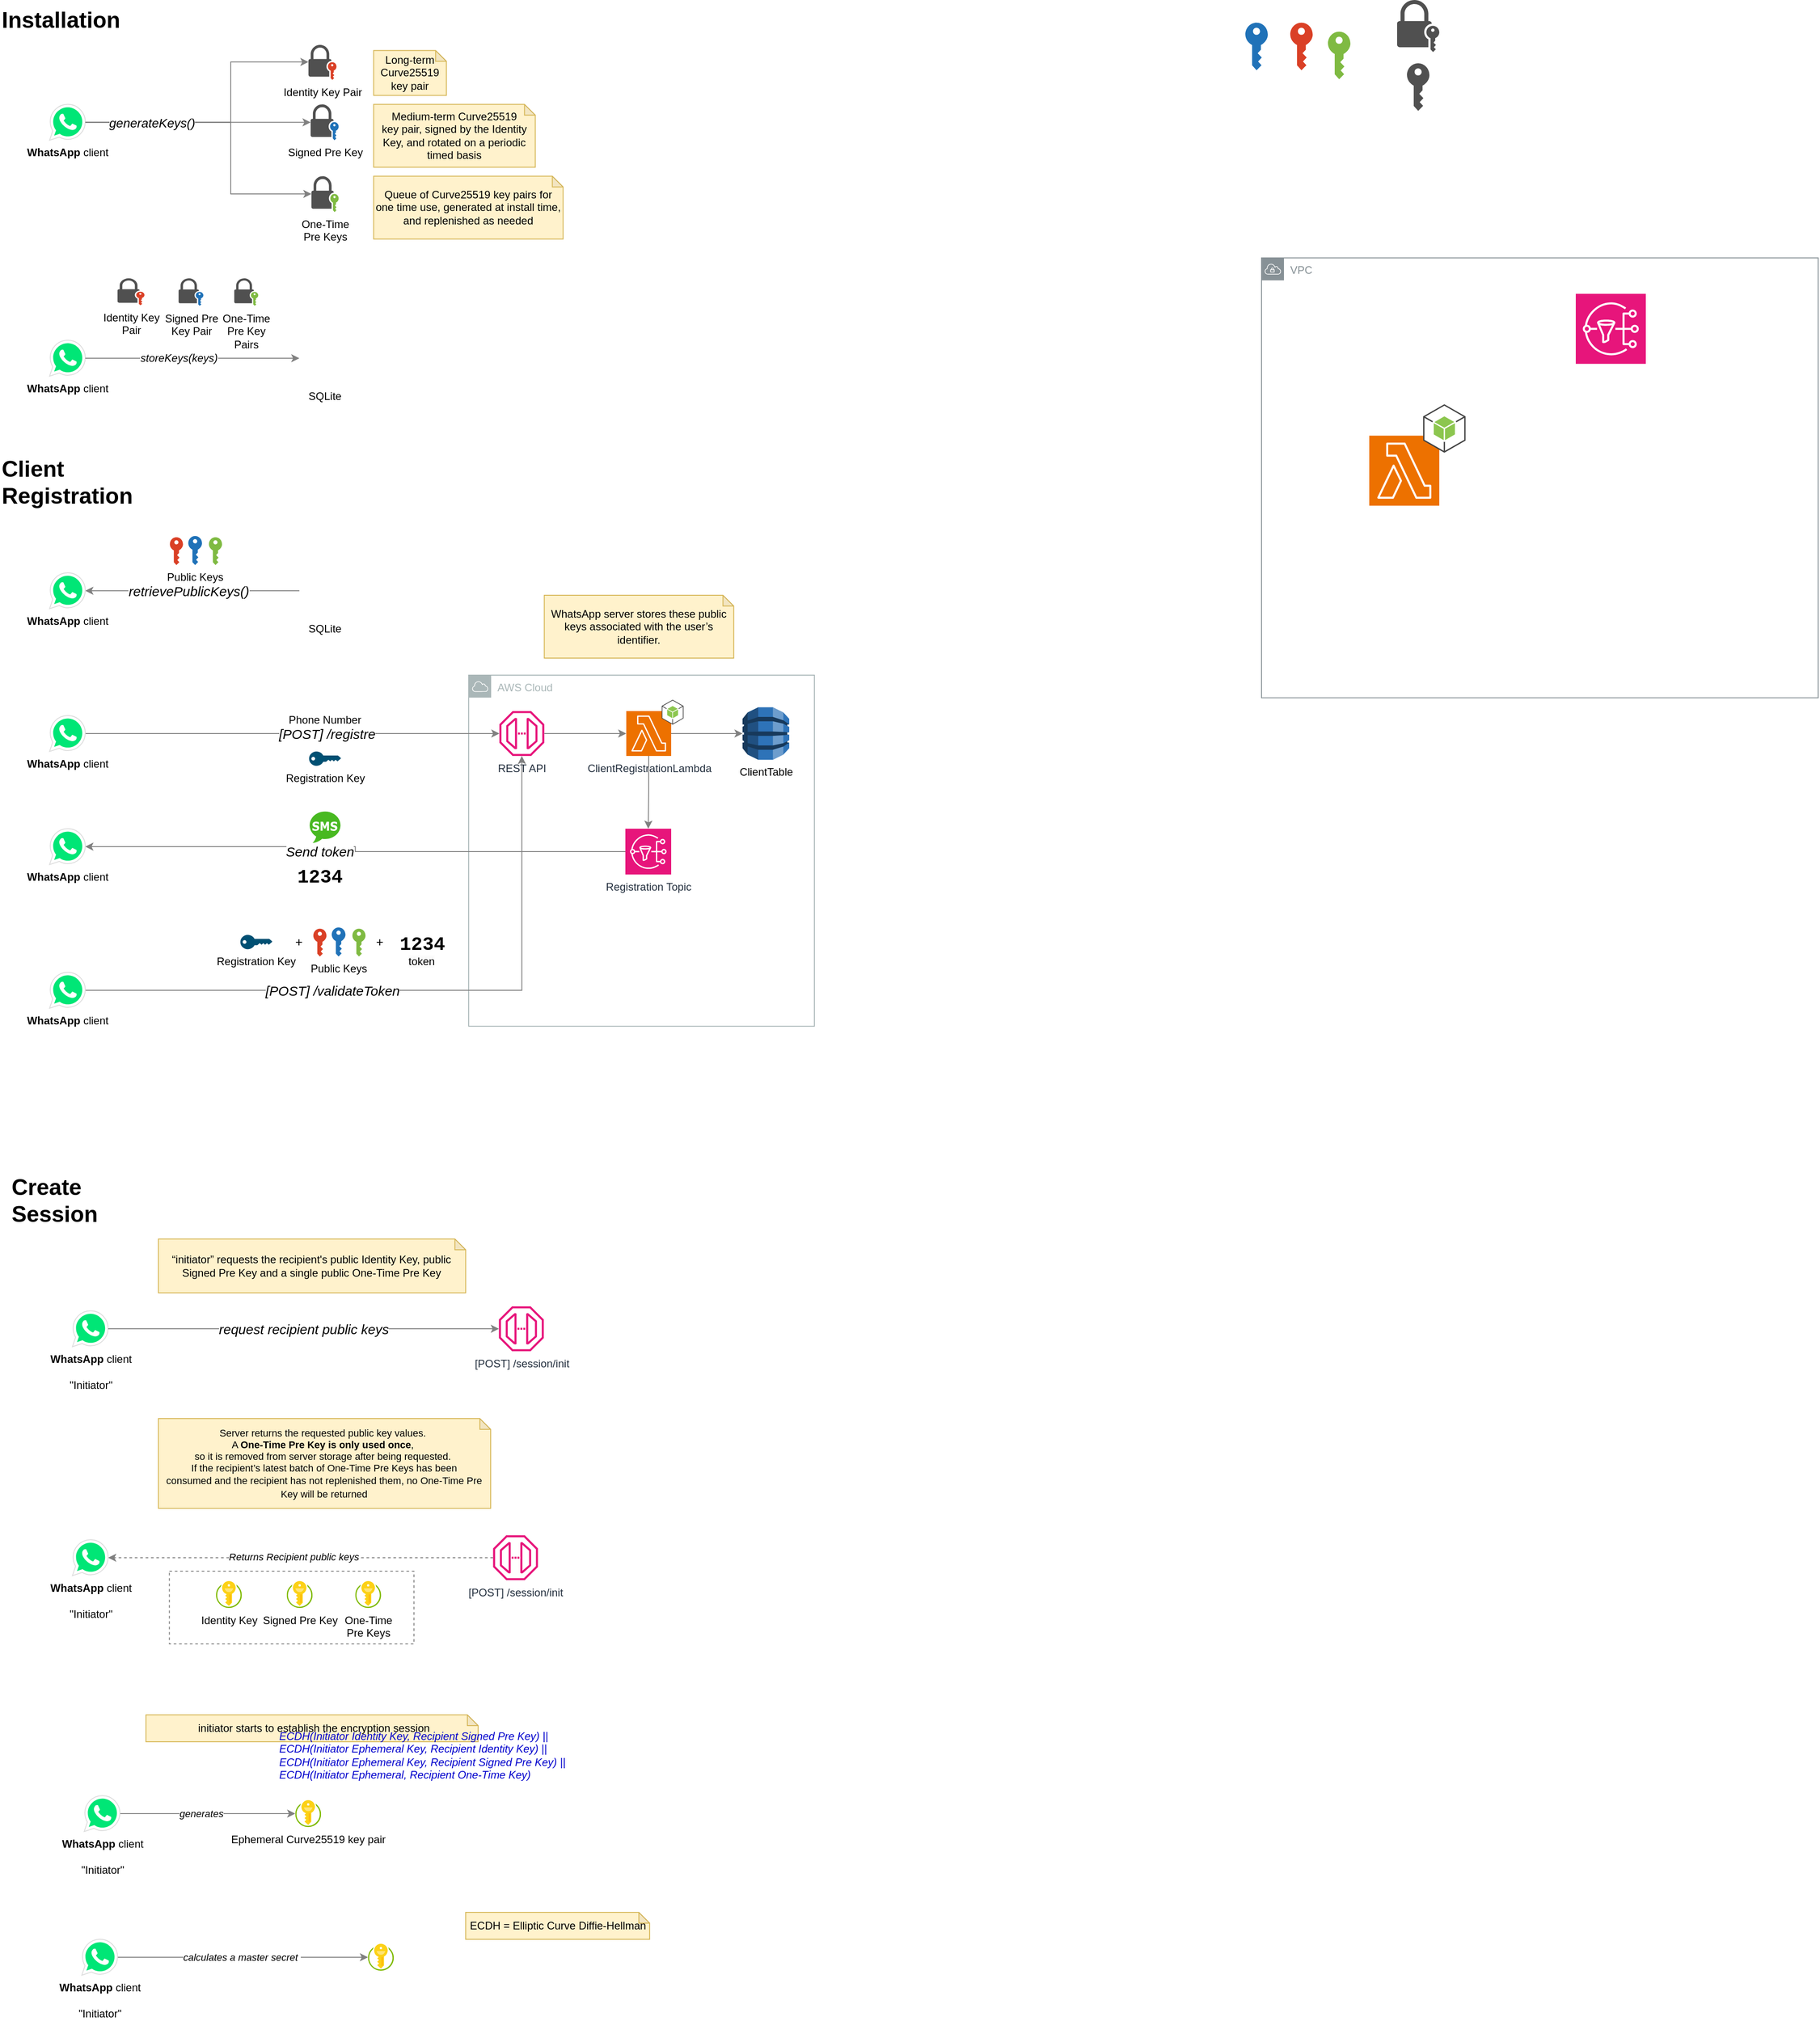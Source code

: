 <mxfile version="22.1.3" type="github">
  <diagram name="Página-1" id="GxpmAXfzKlQYpcV8vLD1">
    <mxGraphModel dx="2269" dy="1386" grid="1" gridSize="10" guides="1" tooltips="1" connect="1" arrows="1" fold="1" page="1" pageScale="1" pageWidth="827" pageHeight="1169" math="0" shadow="0">
      <root>
        <mxCell id="0" />
        <mxCell id="1" parent="0" />
        <mxCell id="7v7PoPrR3EEPkG5Zikph-45" value="AWS Cloud" style="sketch=0;outlineConnect=0;gradientColor=none;html=1;whiteSpace=wrap;fontSize=12;fontStyle=0;shape=mxgraph.aws4.group;grIcon=mxgraph.aws4.group_aws_cloud;strokeColor=#AAB7B8;fillColor=none;verticalAlign=top;align=left;spacingLeft=30;fontColor=#AAB7B8;dashed=0;" vertex="1" parent="1">
          <mxGeometry x="535" y="802" width="385" height="391" as="geometry" />
        </mxCell>
        <mxCell id="7v7PoPrR3EEPkG5Zikph-4" style="edgeStyle=orthogonalEdgeStyle;rounded=0;orthogonalLoop=1;jettySize=auto;html=1;strokeColor=#808080;" edge="1" parent="1" source="cpN0U-L1kkcXePPtnDGo-14" target="md4awAcmVm3brXfSGonh-6">
          <mxGeometry relative="1" as="geometry">
            <mxPoint x="118.2" y="196.25" as="sourcePoint" />
            <mxPoint x="284.2" y="129.25" as="targetPoint" />
            <Array as="points">
              <mxPoint x="270" y="186" />
              <mxPoint x="270" y="266" />
            </Array>
          </mxGeometry>
        </mxCell>
        <mxCell id="cpN0U-L1kkcXePPtnDGo-47" value="" style="rounded=0;whiteSpace=wrap;html=1;fillColor=none;dashed=1;strokeColor=#808080;" parent="1" vertex="1">
          <mxGeometry x="201.65" y="1800" width="272.4" height="81" as="geometry" />
        </mxCell>
        <mxCell id="cpN0U-L1kkcXePPtnDGo-31" value="VPC" style="sketch=0;outlineConnect=0;gradientColor=none;html=1;whiteSpace=wrap;fontSize=12;fontStyle=0;shape=mxgraph.aws4.group;grIcon=mxgraph.aws4.group_vpc;strokeColor=#879196;fillColor=none;verticalAlign=top;align=left;spacingLeft=30;fontColor=#879196;dashed=0;" parent="1" vertex="1">
          <mxGeometry x="1418" y="337.25" width="620" height="490" as="geometry" />
        </mxCell>
        <mxCell id="cpN0U-L1kkcXePPtnDGo-1" value="Client&#xa;Registration" style="text;whiteSpace=wrap;fontStyle=1;fontSize=25;" parent="1" vertex="1">
          <mxGeometry x="13.09" y="550" width="160" height="73" as="geometry" />
        </mxCell>
        <mxCell id="cpN0U-L1kkcXePPtnDGo-24" style="edgeStyle=orthogonalEdgeStyle;rounded=0;orthogonalLoop=1;jettySize=auto;html=1;strokeColor=#808080;" parent="1" source="cpN0U-L1kkcXePPtnDGo-2" target="cpN0U-L1kkcXePPtnDGo-6" edge="1">
          <mxGeometry relative="1" as="geometry" />
        </mxCell>
        <mxCell id="cpN0U-L1kkcXePPtnDGo-25" value="[POST] /registre" style="edgeLabel;html=1;align=center;verticalAlign=middle;resizable=0;points=[];fontSize=15;fontStyle=2" parent="cpN0U-L1kkcXePPtnDGo-24" vertex="1" connectable="0">
          <mxGeometry x="0.325" y="-3" relative="1" as="geometry">
            <mxPoint x="-37" y="-3" as="offset" />
          </mxGeometry>
        </mxCell>
        <mxCell id="cpN0U-L1kkcXePPtnDGo-2" value="&lt;div&gt;&lt;b&gt;WhatsApp&lt;/b&gt; client &lt;/div&gt;" style="dashed=0;outlineConnect=0;html=1;align=center;labelPosition=center;verticalLabelPosition=bottom;verticalAlign=top;shape=mxgraph.weblogos.whatsapp;fillColor=#00E676;strokeColor=#dddddd" parent="1" vertex="1">
          <mxGeometry x="68.2" y="847" width="39.79" height="40" as="geometry" />
        </mxCell>
        <mxCell id="cpN0U-L1kkcXePPtnDGo-6" value="REST API" style="sketch=0;outlineConnect=0;fontColor=#232F3E;gradientColor=none;fillColor=#E7157B;strokeColor=none;dashed=0;verticalLabelPosition=bottom;verticalAlign=top;align=center;html=1;fontSize=12;fontStyle=0;aspect=fixed;pointerEvents=1;shape=mxgraph.aws4.endpoint;" parent="1" vertex="1">
          <mxGeometry x="569.2" y="842" width="50" height="50" as="geometry" />
        </mxCell>
        <mxCell id="cpN0U-L1kkcXePPtnDGo-10" value="Installation" style="text;whiteSpace=wrap;fontStyle=1;fontSize=25;" parent="1" vertex="1">
          <mxGeometry x="13.09" y="50" width="150" height="39" as="geometry" />
        </mxCell>
        <mxCell id="cpN0U-L1kkcXePPtnDGo-14" value="&lt;div&gt;&lt;b&gt;WhatsApp&lt;/b&gt; client &lt;/div&gt;" style="dashed=0;outlineConnect=0;html=1;align=center;labelPosition=center;verticalLabelPosition=bottom;verticalAlign=top;shape=mxgraph.weblogos.whatsapp;fillColor=#00E676;strokeColor=#dddddd" parent="1" vertex="1">
          <mxGeometry x="68.2" y="166.25" width="39.79" height="40" as="geometry" />
        </mxCell>
        <mxCell id="cpN0U-L1kkcXePPtnDGo-19" style="edgeStyle=orthogonalEdgeStyle;rounded=0;orthogonalLoop=1;jettySize=auto;html=1;strokeColor=#808080;curved=1;" parent="1" source="cpN0U-L1kkcXePPtnDGo-14" target="md4awAcmVm3brXfSGonh-4" edge="1">
          <mxGeometry relative="1" as="geometry">
            <mxPoint x="270.187" y="186.25" as="targetPoint" />
          </mxGeometry>
        </mxCell>
        <mxCell id="cpN0U-L1kkcXePPtnDGo-21" value="Long-term &lt;br&gt;Curve25519 &lt;br&gt;key pair" style="shape=note;whiteSpace=wrap;html=1;backgroundOutline=1;darkOpacity=0.05;fillColor=#fff2cc;strokeColor=#d6b656;size=12;" parent="1" vertex="1">
          <mxGeometry x="429.16" y="106.25" width="81" height="50" as="geometry" />
        </mxCell>
        <mxCell id="cpN0U-L1kkcXePPtnDGo-22" value="Medium-term Curve25519 &lt;br&gt;key pair, signed by the Identity Key, and rotated on a periodic&lt;br&gt;timed basis" style="shape=note;whiteSpace=wrap;html=1;backgroundOutline=1;darkOpacity=0.05;fillColor=#fff2cc;strokeColor=#d6b656;size=12;" parent="1" vertex="1">
          <mxGeometry x="429.16" y="166.25" width="180" height="70" as="geometry" />
        </mxCell>
        <mxCell id="cpN0U-L1kkcXePPtnDGo-23" value="Queue of Curve25519 key pairs for one time use, generated at install time, and replenished as needed" style="shape=note;whiteSpace=wrap;html=1;backgroundOutline=1;darkOpacity=0.05;fillColor=#fff2cc;strokeColor=#d6b656;size=12;" parent="1" vertex="1">
          <mxGeometry x="429.16" y="246.25" width="211" height="70" as="geometry" />
        </mxCell>
        <mxCell id="cpN0U-L1kkcXePPtnDGo-28" value="" style="sketch=0;points=[[0,0,0],[0.25,0,0],[0.5,0,0],[0.75,0,0],[1,0,0],[0,1,0],[0.25,1,0],[0.5,1,0],[0.75,1,0],[1,1,0],[0,0.25,0],[0,0.5,0],[0,0.75,0],[1,0.25,0],[1,0.5,0],[1,0.75,0]];outlineConnect=0;fontColor=#232F3E;fillColor=#ED7100;strokeColor=#ffffff;dashed=0;verticalLabelPosition=bottom;verticalAlign=top;align=center;html=1;fontSize=12;fontStyle=0;aspect=fixed;shape=mxgraph.aws4.resourceIcon;resIcon=mxgraph.aws4.lambda;" parent="1" vertex="1">
          <mxGeometry x="1538" y="535.25" width="78" height="78" as="geometry" />
        </mxCell>
        <mxCell id="cpN0U-L1kkcXePPtnDGo-29" value="" style="outlineConnect=0;dashed=0;verticalLabelPosition=bottom;verticalAlign=top;align=center;html=1;shape=mxgraph.aws3.android;fillColor=#8CC64F;gradientColor=none;" parent="1" vertex="1">
          <mxGeometry x="1598" y="500.25" width="47.25" height="54" as="geometry" />
        </mxCell>
        <mxCell id="cpN0U-L1kkcXePPtnDGo-30" value="ClientTable" style="outlineConnect=0;dashed=0;verticalLabelPosition=bottom;verticalAlign=top;align=center;html=1;shape=mxgraph.aws3.dynamo_db;fillColor=#2E73B8;gradientColor=none;" parent="1" vertex="1">
          <mxGeometry x="840" y="837.75" width="52" height="58.5" as="geometry" />
        </mxCell>
        <mxCell id="cpN0U-L1kkcXePPtnDGo-32" value="WhatsApp server stores these public keys associated with the user’s identifier." style="shape=note;whiteSpace=wrap;html=1;backgroundOutline=1;darkOpacity=0.05;fillColor=#fff2cc;strokeColor=#d6b656;size=12;" parent="1" vertex="1">
          <mxGeometry x="619.2" y="713" width="211" height="70" as="geometry" />
        </mxCell>
        <mxCell id="cpN0U-L1kkcXePPtnDGo-33" value="Create Session" style="text;whiteSpace=wrap;fontStyle=1;fontSize=25;" parent="1" vertex="1">
          <mxGeometry x="23.75" y="1350" width="160" height="80" as="geometry" />
        </mxCell>
        <mxCell id="cpN0U-L1kkcXePPtnDGo-34" value="“initiator” requests the recipient&#39;s public Identity Key, public Signed Pre Key and a single public One-Time Pre Key" style="shape=note;whiteSpace=wrap;html=1;backgroundOutline=1;darkOpacity=0.05;fillColor=#fff2cc;strokeColor=#d6b656;size=12;" parent="1" vertex="1">
          <mxGeometry x="189.45" y="1430" width="342.2" height="60" as="geometry" />
        </mxCell>
        <mxCell id="cpN0U-L1kkcXePPtnDGo-35" value="&lt;div&gt;&lt;b&gt;WhatsApp&lt;/b&gt; client &lt;/div&gt;&lt;div&gt;&lt;br&gt;&lt;/div&gt;&lt;div&gt;&quot;Initiator&quot;&lt;br&gt;&lt;/div&gt;" style="dashed=0;outlineConnect=0;html=1;align=center;labelPosition=center;verticalLabelPosition=bottom;verticalAlign=top;shape=mxgraph.weblogos.whatsapp;fillColor=#00E676;strokeColor=#dddddd" parent="1" vertex="1">
          <mxGeometry x="93.65" y="1510" width="39.79" height="40" as="geometry" />
        </mxCell>
        <mxCell id="cpN0U-L1kkcXePPtnDGo-36" style="edgeStyle=orthogonalEdgeStyle;rounded=0;orthogonalLoop=1;jettySize=auto;html=1;strokeColor=#808080;" parent="1" source="cpN0U-L1kkcXePPtnDGo-35" target="cpN0U-L1kkcXePPtnDGo-38" edge="1">
          <mxGeometry relative="1" as="geometry">
            <mxPoint x="201.65" y="1555" as="sourcePoint" />
          </mxGeometry>
        </mxCell>
        <mxCell id="cpN0U-L1kkcXePPtnDGo-37" value="request recipient public keys" style="edgeLabel;html=1;align=center;verticalAlign=middle;resizable=0;points=[];fontSize=15;fontStyle=2" parent="cpN0U-L1kkcXePPtnDGo-36" vertex="1" connectable="0">
          <mxGeometry x="0.325" y="-3" relative="1" as="geometry">
            <mxPoint x="-71" y="-3" as="offset" />
          </mxGeometry>
        </mxCell>
        <mxCell id="cpN0U-L1kkcXePPtnDGo-38" value="[POST] /session/init" style="sketch=0;outlineConnect=0;fontColor=#232F3E;gradientColor=none;fillColor=#E7157B;strokeColor=none;dashed=0;verticalLabelPosition=bottom;verticalAlign=top;align=center;html=1;fontSize=12;fontStyle=0;aspect=fixed;pointerEvents=1;shape=mxgraph.aws4.endpoint;" parent="1" vertex="1">
          <mxGeometry x="568.65" y="1505" width="50" height="50" as="geometry" />
        </mxCell>
        <mxCell id="cpN0U-L1kkcXePPtnDGo-41" value="Identity Key" style="image;sketch=0;aspect=fixed;html=1;points=[];align=center;fontSize=12;image=img/lib/mscae/Key_Vaults.svg;" parent="1" vertex="1">
          <mxGeometry x="253.55" y="1811" width="28.8" height="30" as="geometry" />
        </mxCell>
        <mxCell id="cpN0U-L1kkcXePPtnDGo-42" value="Signed Pre Key" style="image;sketch=0;aspect=fixed;html=1;points=[];align=center;fontSize=12;image=img/lib/mscae/Key_Vaults.svg;" parent="1" vertex="1">
          <mxGeometry x="332.35" y="1811" width="28.8" height="30" as="geometry" />
        </mxCell>
        <mxCell id="cpN0U-L1kkcXePPtnDGo-43" value="One-Time&lt;br&gt;Pre Keys" style="image;sketch=0;aspect=fixed;html=1;points=[];align=center;fontSize=12;image=img/lib/mscae/Key_Vaults.svg;" parent="1" vertex="1">
          <mxGeometry x="408.65" y="1811" width="28.8" height="30" as="geometry" />
        </mxCell>
        <mxCell id="cpN0U-L1kkcXePPtnDGo-45" value="" style="endArrow=classic;html=1;rounded=0;dashed=1;strokeColor=#808080;" parent="1" source="cpN0U-L1kkcXePPtnDGo-50" target="cpN0U-L1kkcXePPtnDGo-49" edge="1">
          <mxGeometry width="50" height="50" relative="1" as="geometry">
            <mxPoint x="532.35" y="1620" as="sourcePoint" />
            <mxPoint x="182.35" y="1620" as="targetPoint" />
          </mxGeometry>
        </mxCell>
        <mxCell id="cpN0U-L1kkcXePPtnDGo-46" value="&lt;i&gt;Returns Recipient public keys&lt;/i&gt;" style="edgeLabel;html=1;align=center;verticalAlign=middle;resizable=0;points=[];" parent="cpN0U-L1kkcXePPtnDGo-45" vertex="1" connectable="0">
          <mxGeometry x="0.035" y="-1" relative="1" as="geometry">
            <mxPoint as="offset" />
          </mxGeometry>
        </mxCell>
        <mxCell id="cpN0U-L1kkcXePPtnDGo-48" value="&lt;div style=&quot;font-size: 11px;&quot;&gt;&lt;font style=&quot;font-size: 11px;&quot;&gt;Server returns the requested public key values.&amp;nbsp;&lt;/font&gt;&lt;/div&gt;&lt;div style=&quot;font-size: 11px;&quot;&gt;&lt;font style=&quot;font-size: 11px;&quot;&gt;A &lt;b&gt;One-Time Pre Key is only used once&lt;/b&gt;,&amp;nbsp;&lt;/font&gt;&lt;/div&gt;&lt;div style=&quot;font-size: 11px;&quot;&gt;&lt;font style=&quot;font-size: 11px;&quot;&gt;so it is removed from server storage after being requested.&amp;nbsp;&lt;/font&gt;&lt;/div&gt;&lt;div style=&quot;font-size: 11px;&quot;&gt;&lt;font style=&quot;font-size: 11px;&quot;&gt;If the recipient’s latest batch of One-Time Pre Keys has been&lt;/font&gt;&lt;/div&gt;&lt;font style=&quot;font-size: 11px;&quot;&gt;consumed and the recipient has not replenished them, no One-Time Pre&lt;br&gt;Key will be returned&lt;/font&gt;" style="shape=note;whiteSpace=wrap;html=1;backgroundOutline=1;darkOpacity=0.05;fillColor=#fff2cc;strokeColor=#d6b656;size=12;" parent="1" vertex="1">
          <mxGeometry x="189.45" y="1630" width="370" height="100" as="geometry" />
        </mxCell>
        <mxCell id="cpN0U-L1kkcXePPtnDGo-49" value="&lt;div&gt;&lt;b&gt;WhatsApp&lt;/b&gt; client &lt;/div&gt;&lt;div&gt;&lt;br&gt;&lt;/div&gt;&lt;div&gt;&quot;Initiator&quot;&lt;br&gt;&lt;/div&gt;" style="dashed=0;outlineConnect=0;html=1;align=center;labelPosition=center;verticalLabelPosition=bottom;verticalAlign=top;shape=mxgraph.weblogos.whatsapp;fillColor=#00E676;strokeColor=#dddddd" parent="1" vertex="1">
          <mxGeometry x="93.65" y="1765" width="39.79" height="40" as="geometry" />
        </mxCell>
        <mxCell id="cpN0U-L1kkcXePPtnDGo-50" value="[POST] /session/init" style="sketch=0;outlineConnect=0;fontColor=#232F3E;gradientColor=none;fillColor=#E7157B;strokeColor=none;dashed=0;verticalLabelPosition=bottom;verticalAlign=top;align=center;html=1;fontSize=12;fontStyle=0;aspect=fixed;pointerEvents=1;shape=mxgraph.aws4.endpoint;" parent="1" vertex="1">
          <mxGeometry x="562.15" y="1760" width="50" height="50" as="geometry" />
        </mxCell>
        <mxCell id="cpN0U-L1kkcXePPtnDGo-51" value="&amp;nbsp;initiator starts to establish the encryption session " style="shape=note;whiteSpace=wrap;html=1;backgroundOutline=1;darkOpacity=0.05;fillColor=#fff2cc;strokeColor=#d6b656;size=12;" parent="1" vertex="1">
          <mxGeometry x="175.55" y="1960" width="370" height="30" as="geometry" />
        </mxCell>
        <mxCell id="cpN0U-L1kkcXePPtnDGo-55" style="edgeStyle=orthogonalEdgeStyle;rounded=0;orthogonalLoop=1;jettySize=auto;html=1;strokeColor=#808080;" parent="1" source="cpN0U-L1kkcXePPtnDGo-52" target="cpN0U-L1kkcXePPtnDGo-54" edge="1">
          <mxGeometry relative="1" as="geometry" />
        </mxCell>
        <mxCell id="cpN0U-L1kkcXePPtnDGo-56" value="&lt;i&gt;generates&lt;/i&gt;" style="edgeLabel;html=1;align=center;verticalAlign=middle;resizable=0;points=[];" parent="cpN0U-L1kkcXePPtnDGo-55" vertex="1" connectable="0">
          <mxGeometry x="0.155" y="-2" relative="1" as="geometry">
            <mxPoint x="-23" y="-2" as="offset" />
          </mxGeometry>
        </mxCell>
        <mxCell id="cpN0U-L1kkcXePPtnDGo-52" value="&lt;div&gt;&lt;b&gt;WhatsApp&lt;/b&gt; client &lt;/div&gt;&lt;div&gt;&lt;br&gt;&lt;/div&gt;&lt;div&gt;&quot;Initiator&quot;&lt;br&gt;&lt;/div&gt;" style="dashed=0;outlineConnect=0;html=1;align=center;labelPosition=center;verticalLabelPosition=bottom;verticalAlign=top;shape=mxgraph.weblogos.whatsapp;fillColor=#00E676;strokeColor=#dddddd" parent="1" vertex="1">
          <mxGeometry x="106.76" y="2050" width="39.79" height="40" as="geometry" />
        </mxCell>
        <mxCell id="cpN0U-L1kkcXePPtnDGo-53" value="" style="shape=image;verticalLabelPosition=bottom;labelBackgroundColor=default;verticalAlign=top;aspect=fixed;imageAspect=0;image=https://cdn-icons-png.flaticon.com/512/3470/3470475.png;" parent="1" vertex="1">
          <mxGeometry x="156.65" y="1940" width="45" height="45" as="geometry" />
        </mxCell>
        <mxCell id="cpN0U-L1kkcXePPtnDGo-54" value="Ephemeral Curve25519 key pair" style="image;sketch=0;aspect=fixed;html=1;points=[];align=center;fontSize=12;image=img/lib/mscae/Key_Vaults.svg;" parent="1" vertex="1">
          <mxGeometry x="341.85" y="2055" width="28.8" height="30" as="geometry" />
        </mxCell>
        <mxCell id="cpN0U-L1kkcXePPtnDGo-57" style="edgeStyle=orthogonalEdgeStyle;rounded=0;orthogonalLoop=1;jettySize=auto;html=1;strokeColor=#808080;" parent="1" source="cpN0U-L1kkcXePPtnDGo-59" target="cpN0U-L1kkcXePPtnDGo-60" edge="1">
          <mxGeometry relative="1" as="geometry" />
        </mxCell>
        <mxCell id="cpN0U-L1kkcXePPtnDGo-58" value="&lt;i&gt;calculates a master secret&amp;nbsp; &lt;br&gt;&lt;/i&gt;" style="edgeLabel;html=1;align=center;verticalAlign=middle;resizable=0;points=[];" parent="cpN0U-L1kkcXePPtnDGo-57" vertex="1" connectable="0">
          <mxGeometry x="0.155" y="-2" relative="1" as="geometry">
            <mxPoint x="-23" y="-2" as="offset" />
          </mxGeometry>
        </mxCell>
        <mxCell id="cpN0U-L1kkcXePPtnDGo-59" value="&lt;div&gt;&lt;b&gt;WhatsApp&lt;/b&gt; client &lt;/div&gt;&lt;div&gt;&lt;br&gt;&lt;/div&gt;&lt;div&gt;&quot;Initiator&quot;&lt;br&gt;&lt;/div&gt;" style="dashed=0;outlineConnect=0;html=1;align=center;labelPosition=center;verticalLabelPosition=bottom;verticalAlign=top;shape=mxgraph.weblogos.whatsapp;fillColor=#00E676;strokeColor=#dddddd" parent="1" vertex="1">
          <mxGeometry x="104.11" y="2210" width="39.79" height="40" as="geometry" />
        </mxCell>
        <mxCell id="cpN0U-L1kkcXePPtnDGo-60" value="" style="image;sketch=0;aspect=fixed;html=1;points=[];align=center;fontSize=12;image=img/lib/mscae/Key_Vaults.svg;" parent="1" vertex="1">
          <mxGeometry x="422.85" y="2215" width="28.8" height="30" as="geometry" />
        </mxCell>
        <mxCell id="cpN0U-L1kkcXePPtnDGo-63" value="ECDH = Elliptic Curve Diffie-Hellman" style="shape=note;whiteSpace=wrap;html=1;backgroundOutline=1;darkOpacity=0.05;fillColor=#fff2cc;strokeColor=#d6b656;size=12;" parent="1" vertex="1">
          <mxGeometry x="531.65" y="2180" width="204.9" height="30" as="geometry" />
        </mxCell>
        <mxCell id="cpN0U-L1kkcXePPtnDGo-64" value="&lt;div&gt;&lt;font color=&quot;#0000cc&quot;&gt;&lt;i&gt;&lt;span&gt;ECDH(&lt;/span&gt;&lt;span&gt;Initiator &lt;/span&gt;&lt;span&gt;Identity Key, &lt;/span&gt;&lt;span&gt;Recipient &lt;/span&gt;&lt;span&gt;Signed Pre Key) ||&amp;nbsp;&lt;/span&gt;&lt;/i&gt;&lt;/font&gt;&lt;/div&gt;&lt;div&gt;&lt;font color=&quot;#0000cc&quot;&gt;&lt;i&gt;&lt;span&gt;ECDH(Initiator Ephemeral Key, Recipient Identity Key) ||&lt;/span&gt;&lt;/i&gt;&lt;/font&gt;&lt;/div&gt;&lt;div&gt;&lt;font color=&quot;#0000cc&quot;&gt;&lt;i&gt;&lt;span&gt;ECDH(Initiator Ephemeral Key, Recipient Signed Pre Key) ||&amp;nbsp;&lt;/span&gt;&lt;/i&gt;&lt;/font&gt;&lt;/div&gt;&lt;div&gt;&lt;font color=&quot;#0000cc&quot;&gt;&lt;i&gt;&lt;span&gt;ECDH(Initiator Ephemeral, Recipient One-Time Key)&lt;/span&gt;&lt;/i&gt;&lt;/font&gt;&lt;/div&gt;" style="text;whiteSpace=wrap;html=1;fontStyle=0" parent="1" vertex="1">
          <mxGeometry x="321.65" y="1970" width="560" height="70" as="geometry" />
        </mxCell>
        <mxCell id="A_rUFNCqvE4l7j67bgEG-1" value="" style="sketch=0;points=[[0,0,0],[0.25,0,0],[0.5,0,0],[0.75,0,0],[1,0,0],[0,1,0],[0.25,1,0],[0.5,1,0],[0.75,1,0],[1,1,0],[0,0.25,0],[0,0.5,0],[0,0.75,0],[1,0.25,0],[1,0.5,0],[1,0.75,0]];outlineConnect=0;fontColor=#232F3E;fillColor=#E7157B;strokeColor=#ffffff;dashed=0;verticalLabelPosition=bottom;verticalAlign=top;align=center;html=1;fontSize=12;fontStyle=0;aspect=fixed;shape=mxgraph.aws4.resourceIcon;resIcon=mxgraph.aws4.sns;" parent="1" vertex="1">
          <mxGeometry x="1768" y="377.25" width="78" height="78" as="geometry" />
        </mxCell>
        <mxCell id="md4awAcmVm3brXfSGonh-1" value="" style="sketch=0;pointerEvents=1;shadow=0;dashed=0;html=1;strokeColor=none;labelPosition=center;verticalLabelPosition=bottom;verticalAlign=top;outlineConnect=0;align=center;shape=mxgraph.office.security.key_permissions;fillColor=#2072B8;" parent="1" vertex="1">
          <mxGeometry x="1400" y="75.25" width="25" height="53" as="geometry" />
        </mxCell>
        <mxCell id="md4awAcmVm3brXfSGonh-2" value="" style="sketch=0;pointerEvents=1;shadow=0;dashed=0;html=1;strokeColor=none;labelPosition=center;verticalLabelPosition=bottom;verticalAlign=top;outlineConnect=0;align=center;shape=mxgraph.office.security.key_permissions;fillColor=#DA4026;" parent="1" vertex="1">
          <mxGeometry x="1450" y="75.25" width="25" height="53" as="geometry" />
        </mxCell>
        <mxCell id="md4awAcmVm3brXfSGonh-3" value="" style="sketch=0;pointerEvents=1;shadow=0;dashed=0;html=1;strokeColor=none;labelPosition=center;verticalLabelPosition=bottom;verticalAlign=top;outlineConnect=0;align=center;shape=mxgraph.office.security.key_permissions;fillColor=#7FBA42;" parent="1" vertex="1">
          <mxGeometry x="1492" y="85.25" width="25" height="53" as="geometry" />
        </mxCell>
        <mxCell id="md4awAcmVm3brXfSGonh-4" value="Signed Pre Key" style="sketch=0;pointerEvents=1;shadow=0;dashed=0;html=1;strokeColor=none;fillColor=#505050;labelPosition=center;verticalLabelPosition=bottom;verticalAlign=top;outlineConnect=0;align=center;shape=mxgraph.office.security.lock_with_key_security_blue;" parent="1" vertex="1">
          <mxGeometry x="358.96" y="166.25" width="31.2" height="40" as="geometry" />
        </mxCell>
        <mxCell id="md4awAcmVm3brXfSGonh-5" value="Identity Key Pair" style="sketch=0;pointerEvents=1;shadow=0;dashed=0;html=1;strokeColor=none;fillColor=#505050;labelPosition=center;verticalLabelPosition=bottom;verticalAlign=top;outlineConnect=0;align=center;shape=mxgraph.office.security.lock_with_key_security_orange;" parent="1" vertex="1">
          <mxGeometry x="356.56" y="100" width="31.2" height="39" as="geometry" />
        </mxCell>
        <mxCell id="md4awAcmVm3brXfSGonh-6" value="One-Time&lt;br style=&quot;border-color: var(--border-color);&quot;&gt;&lt;span style=&quot;background-color: rgb(255, 255, 255);&quot;&gt;Pre Keys&lt;/span&gt;" style="sketch=0;pointerEvents=1;shadow=0;dashed=0;html=1;strokeColor=none;fillColor=#505050;labelPosition=center;verticalLabelPosition=bottom;verticalAlign=top;outlineConnect=0;align=center;shape=mxgraph.office.security.lock_with_key_security_green;" parent="1" vertex="1">
          <mxGeometry x="359.84" y="246.25" width="30.32" height="40" as="geometry" />
        </mxCell>
        <mxCell id="md4awAcmVm3brXfSGonh-7" value="" style="sketch=0;pointerEvents=1;shadow=0;dashed=0;html=1;strokeColor=none;fillColor=#505050;labelPosition=center;verticalLabelPosition=bottom;verticalAlign=top;outlineConnect=0;align=center;shape=mxgraph.office.security.key_permissions;" parent="1" vertex="1">
          <mxGeometry x="1580" y="120.5" width="25" height="53" as="geometry" />
        </mxCell>
        <mxCell id="7v7PoPrR3EEPkG5Zikph-2" style="edgeStyle=orthogonalEdgeStyle;rounded=0;orthogonalLoop=1;jettySize=auto;html=1;strokeColor=#808080;" edge="1" parent="1" source="cpN0U-L1kkcXePPtnDGo-14" target="md4awAcmVm3brXfSGonh-5">
          <mxGeometry relative="1" as="geometry">
            <mxPoint x="118.2" y="196.25" as="sourcePoint" />
            <mxPoint x="208.2" y="106.25" as="targetPoint" />
            <Array as="points">
              <mxPoint x="270" y="186" />
              <mxPoint x="270" y="119" />
            </Array>
          </mxGeometry>
        </mxCell>
        <mxCell id="7v7PoPrR3EEPkG5Zikph-3" value="&lt;i style=&quot;font-size: 14px;&quot;&gt;generateKeys()&lt;/i&gt;" style="edgeLabel;html=1;align=center;verticalAlign=middle;resizable=0;points=[];fontSize=14;" vertex="1" connectable="0" parent="7v7PoPrR3EEPkG5Zikph-2">
          <mxGeometry x="-0.601" y="-2" relative="1" as="geometry">
            <mxPoint x="11" y="-2" as="offset" />
          </mxGeometry>
        </mxCell>
        <mxCell id="md4awAcmVm3brXfSGonh-8" value="" style="sketch=0;pointerEvents=1;shadow=0;dashed=0;html=1;strokeColor=none;fillColor=#505050;labelPosition=center;verticalLabelPosition=bottom;verticalAlign=top;outlineConnect=0;align=center;shape=mxgraph.office.security.lock_with_key_security;" parent="1" vertex="1">
          <mxGeometry x="1569" y="50" width="47" height="58" as="geometry" />
        </mxCell>
        <mxCell id="7v7PoPrR3EEPkG5Zikph-12" value="&lt;div&gt;&lt;b&gt;WhatsApp&lt;/b&gt; client &lt;/div&gt;" style="dashed=0;outlineConnect=0;html=1;align=center;labelPosition=center;verticalLabelPosition=bottom;verticalAlign=top;shape=mxgraph.weblogos.whatsapp;fillColor=#00E676;strokeColor=#dddddd" vertex="1" parent="1">
          <mxGeometry x="68.2" y="429" width="39.79" height="40" as="geometry" />
        </mxCell>
        <mxCell id="7v7PoPrR3EEPkG5Zikph-15" value="SQLite" style="shape=image;verticalLabelPosition=bottom;labelBackgroundColor=default;verticalAlign=top;aspect=fixed;imageAspect=0;image=https://upload.wikimedia.org/wikipedia/commons/thumb/9/97/Sqlite-square-icon.svg/2048px-Sqlite-square-icon.svg.png;" vertex="1" parent="1">
          <mxGeometry x="346.4" y="420.4" width="57.2" height="57.2" as="geometry" />
        </mxCell>
        <mxCell id="7v7PoPrR3EEPkG5Zikph-16" style="edgeStyle=orthogonalEdgeStyle;rounded=0;orthogonalLoop=1;jettySize=auto;html=1;strokeColor=#808080;entryX=0;entryY=0.5;entryDx=0;entryDy=0;" edge="1" parent="1" source="7v7PoPrR3EEPkG5Zikph-12" target="7v7PoPrR3EEPkG5Zikph-15">
          <mxGeometry relative="1" as="geometry">
            <mxPoint x="118" y="166" as="sourcePoint" />
            <mxPoint x="288" y="246" as="targetPoint" />
          </mxGeometry>
        </mxCell>
        <mxCell id="7v7PoPrR3EEPkG5Zikph-17" value="&lt;i&gt;&lt;font style=&quot;font-size: 12px;&quot;&gt;storeKeys(keys)&lt;/font&gt;&lt;/i&gt;" style="edgeLabel;html=1;align=center;verticalAlign=middle;resizable=0;points=[];" vertex="1" connectable="0" parent="7v7PoPrR3EEPkG5Zikph-16">
          <mxGeometry x="-0.166" y="-2" relative="1" as="geometry">
            <mxPoint x="4" y="-2" as="offset" />
          </mxGeometry>
        </mxCell>
        <mxCell id="7v7PoPrR3EEPkG5Zikph-22" value="SQLite" style="shape=image;verticalLabelPosition=bottom;labelBackgroundColor=default;verticalAlign=top;aspect=fixed;imageAspect=0;image=https://upload.wikimedia.org/wikipedia/commons/thumb/9/97/Sqlite-square-icon.svg/2048px-Sqlite-square-icon.svg.png;" vertex="1" parent="1">
          <mxGeometry x="346.4" y="679.4" width="57.2" height="57.2" as="geometry" />
        </mxCell>
        <mxCell id="7v7PoPrR3EEPkG5Zikph-23" style="edgeStyle=orthogonalEdgeStyle;rounded=0;orthogonalLoop=1;jettySize=auto;html=1;strokeColor=#808080;exitX=0;exitY=0.5;exitDx=0;exitDy=0;" edge="1" parent="1" source="7v7PoPrR3EEPkG5Zikph-22" target="7v7PoPrR3EEPkG5Zikph-25">
          <mxGeometry relative="1" as="geometry">
            <mxPoint x="409.2" y="674.03" as="sourcePoint" />
            <mxPoint x="200.79" y="730.43" as="targetPoint" />
          </mxGeometry>
        </mxCell>
        <mxCell id="7v7PoPrR3EEPkG5Zikph-24" value="retrievePublicKeys()" style="edgeLabel;html=1;align=center;verticalAlign=middle;resizable=0;points=[];fontSize=15;fontStyle=2" vertex="1" connectable="0" parent="7v7PoPrR3EEPkG5Zikph-23">
          <mxGeometry x="0.325" y="-3" relative="1" as="geometry">
            <mxPoint x="34" y="3" as="offset" />
          </mxGeometry>
        </mxCell>
        <mxCell id="7v7PoPrR3EEPkG5Zikph-25" value="&lt;div&gt;&lt;b&gt;WhatsApp&lt;/b&gt; client &lt;/div&gt;" style="dashed=0;outlineConnect=0;html=1;align=center;labelPosition=center;verticalLabelPosition=bottom;verticalAlign=top;shape=mxgraph.weblogos.whatsapp;fillColor=#00E676;strokeColor=#dddddd" vertex="1" parent="1">
          <mxGeometry x="68.2" y="688" width="39.79" height="40" as="geometry" />
        </mxCell>
        <mxCell id="7v7PoPrR3EEPkG5Zikph-29" value="" style="group" vertex="1" connectable="0" parent="1">
          <mxGeometry x="202.2" y="647" width="58.12" height="32.4" as="geometry" />
        </mxCell>
        <mxCell id="7v7PoPrR3EEPkG5Zikph-26" value="Public Keys" style="sketch=0;pointerEvents=1;shadow=0;dashed=0;html=1;strokeColor=none;labelPosition=center;verticalLabelPosition=bottom;verticalAlign=top;outlineConnect=0;align=center;shape=mxgraph.office.security.key_permissions;fillColor=#2072B8;" vertex="1" parent="7v7PoPrR3EEPkG5Zikph-29">
          <mxGeometry x="20.5" width="15.28" height="32.4" as="geometry" />
        </mxCell>
        <mxCell id="7v7PoPrR3EEPkG5Zikph-27" value="" style="sketch=0;pointerEvents=1;shadow=0;dashed=0;html=1;strokeColor=none;labelPosition=center;verticalLabelPosition=bottom;verticalAlign=top;outlineConnect=0;align=center;shape=mxgraph.office.security.key_permissions;fillColor=#DA4026;" vertex="1" parent="7v7PoPrR3EEPkG5Zikph-29">
          <mxGeometry y="1.4" width="14.62" height="31" as="geometry" />
        </mxCell>
        <mxCell id="7v7PoPrR3EEPkG5Zikph-28" value="" style="sketch=0;pointerEvents=1;shadow=0;dashed=0;html=1;strokeColor=none;labelPosition=center;verticalLabelPosition=bottom;verticalAlign=top;outlineConnect=0;align=center;shape=mxgraph.office.security.key_permissions;fillColor=#7FBA42;" vertex="1" parent="7v7PoPrR3EEPkG5Zikph-29">
          <mxGeometry x="43.5" y="1.4" width="14.62" height="31" as="geometry" />
        </mxCell>
        <mxCell id="7v7PoPrR3EEPkG5Zikph-34" value="Phone Number" style="shape=image;verticalLabelPosition=bottom;labelBackgroundColor=default;verticalAlign=top;aspect=fixed;imageAspect=0;image=https://www.svgrepo.com/show/304555/phone-number.svg;" vertex="1" parent="1">
          <mxGeometry x="355.55" y="798.85" width="38.9" height="38.9" as="geometry" />
        </mxCell>
        <mxCell id="7v7PoPrR3EEPkG5Zikph-38" style="edgeStyle=orthogonalEdgeStyle;rounded=0;orthogonalLoop=1;jettySize=auto;html=1;strokeColor=#808080;entryX=0;entryY=0.5;entryDx=0;entryDy=0;entryPerimeter=0;" edge="1" parent="1" source="cpN0U-L1kkcXePPtnDGo-6" target="7v7PoPrR3EEPkG5Zikph-36">
          <mxGeometry relative="1" as="geometry">
            <mxPoint x="132" y="877" as="sourcePoint" />
            <mxPoint x="579" y="877" as="targetPoint" />
          </mxGeometry>
        </mxCell>
        <mxCell id="7v7PoPrR3EEPkG5Zikph-42" style="edgeStyle=orthogonalEdgeStyle;rounded=0;orthogonalLoop=1;jettySize=auto;html=1;strokeColor=#808080;" edge="1" parent="1" source="7v7PoPrR3EEPkG5Zikph-36" target="cpN0U-L1kkcXePPtnDGo-30">
          <mxGeometry relative="1" as="geometry">
            <mxPoint x="569" y="877" as="sourcePoint" />
            <mxPoint x="701" y="877" as="targetPoint" />
          </mxGeometry>
        </mxCell>
        <mxCell id="7v7PoPrR3EEPkG5Zikph-46" value="" style="group" vertex="1" connectable="0" parent="1">
          <mxGeometry x="710.5" y="829.4" width="63.75" height="62.6" as="geometry" />
        </mxCell>
        <mxCell id="7v7PoPrR3EEPkG5Zikph-36" value="ClientRegistrationLambda" style="sketch=0;points=[[0,0,0],[0.25,0,0],[0.5,0,0],[0.75,0,0],[1,0,0],[0,1,0],[0.25,1,0],[0.5,1,0],[0.75,1,0],[1,1,0],[0,0.25,0],[0,0.5,0],[0,0.75,0],[1,0.25,0],[1,0.5,0],[1,0.75,0]];outlineConnect=0;fontColor=#232F3E;fillColor=#ED7100;strokeColor=#ffffff;dashed=0;verticalLabelPosition=bottom;verticalAlign=top;align=center;html=1;fontSize=12;fontStyle=0;aspect=fixed;shape=mxgraph.aws4.resourceIcon;resIcon=mxgraph.aws4.lambda;" vertex="1" parent="7v7PoPrR3EEPkG5Zikph-46">
          <mxGeometry y="12.6" width="50" height="50" as="geometry" />
        </mxCell>
        <mxCell id="7v7PoPrR3EEPkG5Zikph-37" value="" style="outlineConnect=0;dashed=0;verticalLabelPosition=bottom;verticalAlign=top;align=center;html=1;shape=mxgraph.aws3.android;fillColor=#8CC64F;gradientColor=none;" vertex="1" parent="7v7PoPrR3EEPkG5Zikph-46">
          <mxGeometry x="39.5" width="24.25" height="27.71" as="geometry" />
        </mxCell>
        <mxCell id="7v7PoPrR3EEPkG5Zikph-47" value="Registration Topic" style="sketch=0;points=[[0,0,0],[0.25,0,0],[0.5,0,0],[0.75,0,0],[1,0,0],[0,1,0],[0.25,1,0],[0.5,1,0],[0.75,1,0],[1,1,0],[0,0.25,0],[0,0.5,0],[0,0.75,0],[1,0.25,0],[1,0.5,0],[1,0.75,0]];outlineConnect=0;fontColor=#232F3E;fillColor=#E7157B;strokeColor=#ffffff;dashed=0;verticalLabelPosition=bottom;verticalAlign=top;align=center;html=1;fontSize=12;fontStyle=0;aspect=fixed;shape=mxgraph.aws4.resourceIcon;resIcon=mxgraph.aws4.sns;" vertex="1" parent="1">
          <mxGeometry x="709.5" y="973" width="51" height="51" as="geometry" />
        </mxCell>
        <mxCell id="7v7PoPrR3EEPkG5Zikph-48" style="edgeStyle=orthogonalEdgeStyle;rounded=0;orthogonalLoop=1;jettySize=auto;html=1;strokeColor=#808080;" edge="1" parent="1" source="7v7PoPrR3EEPkG5Zikph-36" target="7v7PoPrR3EEPkG5Zikph-47">
          <mxGeometry relative="1" as="geometry">
            <mxPoint x="740" y="893" as="sourcePoint" />
            <mxPoint x="721" y="877" as="targetPoint" />
          </mxGeometry>
        </mxCell>
        <mxCell id="7v7PoPrR3EEPkG5Zikph-49" value="" style="dashed=0;outlineConnect=0;html=1;align=center;labelPosition=center;verticalLabelPosition=bottom;verticalAlign=top;shape=mxgraph.weblogos.sms;fillColor=#48B921;strokeColor=none" vertex="1" parent="1">
          <mxGeometry x="357.8" y="953" width="34.4" height="36" as="geometry" />
        </mxCell>
        <mxCell id="7v7PoPrR3EEPkG5Zikph-50" style="edgeStyle=orthogonalEdgeStyle;rounded=0;orthogonalLoop=1;jettySize=auto;html=1;strokeColor=#808080;" edge="1" parent="1" source="7v7PoPrR3EEPkG5Zikph-47" target="7v7PoPrR3EEPkG5Zikph-52">
          <mxGeometry relative="1" as="geometry">
            <mxPoint x="132" y="877" as="sourcePoint" />
            <mxPoint x="140" y="999" as="targetPoint" />
          </mxGeometry>
        </mxCell>
        <mxCell id="7v7PoPrR3EEPkG5Zikph-51" value="Send token" style="edgeLabel;html=1;align=center;verticalAlign=middle;resizable=0;points=[];fontSize=15;fontStyle=2" vertex="1" connectable="0" parent="7v7PoPrR3EEPkG5Zikph-50">
          <mxGeometry x="0.325" y="-3" relative="1" as="geometry">
            <mxPoint x="56" y="8" as="offset" />
          </mxGeometry>
        </mxCell>
        <mxCell id="7v7PoPrR3EEPkG5Zikph-52" value="&lt;div&gt;&lt;b&gt;WhatsApp&lt;/b&gt; client &lt;/div&gt;" style="dashed=0;outlineConnect=0;html=1;align=center;labelPosition=center;verticalLabelPosition=bottom;verticalAlign=top;shape=mxgraph.weblogos.whatsapp;fillColor=#00E676;strokeColor=#dddddd" vertex="1" parent="1">
          <mxGeometry x="68.2" y="973" width="39.79" height="40" as="geometry" />
        </mxCell>
        <mxCell id="7v7PoPrR3EEPkG5Zikph-53" value="Registration Key" style="points=[[0,0.5,0],[0.24,0,0],[0.5,0.28,0],[0.995,0.475,0],[0.5,0.72,0],[0.24,1,0]];verticalLabelPosition=bottom;sketch=0;html=1;verticalAlign=top;aspect=fixed;align=center;pointerEvents=1;shape=mxgraph.cisco19.key;fillColor=#005073;strokeColor=none;" vertex="1" parent="1">
          <mxGeometry x="357.22" y="887" width="35.56" height="16" as="geometry" />
        </mxCell>
        <mxCell id="7v7PoPrR3EEPkG5Zikph-54" value="&lt;font size=&quot;1&quot; style=&quot;font-style: normal;&quot; face=&quot;Courier New&quot;&gt;&lt;b style=&quot;font-size: 21px;&quot;&gt;1234&lt;/b&gt;&lt;/font&gt;" style="edgeLabel;html=1;align=center;verticalAlign=middle;resizable=0;points=[];fontSize=15;fontStyle=2" vertex="1" connectable="0" parent="1">
          <mxGeometry x="375.0" y="1024" as="geometry">
            <mxPoint x="-6" y="3" as="offset" />
          </mxGeometry>
        </mxCell>
        <mxCell id="7v7PoPrR3EEPkG5Zikph-56" style="edgeStyle=orthogonalEdgeStyle;rounded=0;orthogonalLoop=1;jettySize=auto;html=1;strokeColor=#808080;" edge="1" parent="1" source="7v7PoPrR3EEPkG5Zikph-55" target="cpN0U-L1kkcXePPtnDGo-6">
          <mxGeometry relative="1" as="geometry" />
        </mxCell>
        <mxCell id="7v7PoPrR3EEPkG5Zikph-60" value="&lt;font style=&quot;font-size: 15px;&quot;&gt;&lt;i&gt;[POST] /validateToken&lt;/i&gt;&lt;/font&gt;" style="edgeLabel;html=1;align=center;verticalAlign=middle;resizable=0;points=[];" vertex="1" connectable="0" parent="7v7PoPrR3EEPkG5Zikph-56">
          <mxGeometry x="-0.156" y="-5" relative="1" as="geometry">
            <mxPoint x="-41" y="-5" as="offset" />
          </mxGeometry>
        </mxCell>
        <mxCell id="7v7PoPrR3EEPkG5Zikph-55" value="&lt;div&gt;&lt;b&gt;WhatsApp&lt;/b&gt; client &lt;/div&gt;" style="dashed=0;outlineConnect=0;html=1;align=center;labelPosition=center;verticalLabelPosition=bottom;verticalAlign=top;shape=mxgraph.weblogos.whatsapp;fillColor=#00E676;strokeColor=#dddddd" vertex="1" parent="1">
          <mxGeometry x="68.2" y="1133" width="39.79" height="40" as="geometry" />
        </mxCell>
        <mxCell id="7v7PoPrR3EEPkG5Zikph-66" value="" style="group" vertex="1" connectable="0" parent="1">
          <mxGeometry x="280.7" y="1083" width="225.15" height="44.2" as="geometry" />
        </mxCell>
        <mxCell id="7v7PoPrR3EEPkG5Zikph-30" value="" style="group" vertex="1" connectable="0" parent="7v7PoPrR3EEPkG5Zikph-66">
          <mxGeometry x="81.28" width="58.12" height="32.4" as="geometry" />
        </mxCell>
        <mxCell id="7v7PoPrR3EEPkG5Zikph-31" value="Public Keys" style="sketch=0;pointerEvents=1;shadow=0;dashed=0;html=1;strokeColor=none;labelPosition=center;verticalLabelPosition=bottom;verticalAlign=top;outlineConnect=0;align=center;shape=mxgraph.office.security.key_permissions;fillColor=#2072B8;" vertex="1" parent="7v7PoPrR3EEPkG5Zikph-30">
          <mxGeometry x="20.5" width="15.28" height="32.4" as="geometry" />
        </mxCell>
        <mxCell id="7v7PoPrR3EEPkG5Zikph-32" value="" style="sketch=0;pointerEvents=1;shadow=0;dashed=0;html=1;strokeColor=none;labelPosition=center;verticalLabelPosition=bottom;verticalAlign=top;outlineConnect=0;align=center;shape=mxgraph.office.security.key_permissions;fillColor=#DA4026;" vertex="1" parent="7v7PoPrR3EEPkG5Zikph-30">
          <mxGeometry y="1.4" width="14.62" height="31" as="geometry" />
        </mxCell>
        <mxCell id="7v7PoPrR3EEPkG5Zikph-33" value="" style="sketch=0;pointerEvents=1;shadow=0;dashed=0;html=1;strokeColor=none;labelPosition=center;verticalLabelPosition=bottom;verticalAlign=top;outlineConnect=0;align=center;shape=mxgraph.office.security.key_permissions;fillColor=#7FBA42;" vertex="1" parent="7v7PoPrR3EEPkG5Zikph-30">
          <mxGeometry x="43.5" y="1.4" width="14.62" height="31" as="geometry" />
        </mxCell>
        <mxCell id="7v7PoPrR3EEPkG5Zikph-35" value="+" style="text;html=1;strokeColor=none;fillColor=none;align=center;verticalAlign=middle;whiteSpace=wrap;rounded=0;fontSize=14;" vertex="1" parent="7v7PoPrR3EEPkG5Zikph-66">
          <mxGeometry x="124.8" y="1.2" width="60" height="30" as="geometry" />
        </mxCell>
        <mxCell id="7v7PoPrR3EEPkG5Zikph-61" value="Registration Key" style="points=[[0,0.5,0],[0.24,0,0],[0.5,0.28,0],[0.995,0.475,0],[0.5,0.72,0],[0.24,1,0]];verticalLabelPosition=bottom;sketch=0;html=1;verticalAlign=top;aspect=fixed;align=center;pointerEvents=1;shape=mxgraph.cisco19.key;fillColor=#005073;strokeColor=none;" vertex="1" parent="7v7PoPrR3EEPkG5Zikph-66">
          <mxGeometry y="8.2" width="35.56" height="16" as="geometry" />
        </mxCell>
        <mxCell id="7v7PoPrR3EEPkG5Zikph-63" value="+" style="text;html=1;strokeColor=none;fillColor=none;align=center;verticalAlign=middle;whiteSpace=wrap;rounded=0;fontSize=14;" vertex="1" parent="7v7PoPrR3EEPkG5Zikph-66">
          <mxGeometry x="35.56" y="1.2" width="60" height="30" as="geometry" />
        </mxCell>
        <mxCell id="7v7PoPrR3EEPkG5Zikph-64" value="&lt;font size=&quot;1&quot; style=&quot;font-style: normal;&quot; face=&quot;Courier New&quot;&gt;&lt;b style=&quot;font-size: 21px;&quot;&gt;1234&lt;/b&gt;&lt;/font&gt;" style="edgeLabel;html=1;align=center;verticalAlign=middle;resizable=0;points=[];fontSize=15;fontStyle=2" vertex="1" connectable="0" parent="7v7PoPrR3EEPkG5Zikph-66">
          <mxGeometry x="207.953" y="16.2" as="geometry">
            <mxPoint x="-6" y="3" as="offset" />
          </mxGeometry>
        </mxCell>
        <mxCell id="7v7PoPrR3EEPkG5Zikph-65" value="&lt;span style=&quot;color: rgb(0, 0, 0); font-family: Helvetica; font-size: 12px; font-style: normal; font-variant-ligatures: normal; font-variant-caps: normal; font-weight: 400; letter-spacing: normal; orphans: 2; text-align: center; text-indent: 0px; text-transform: none; widows: 2; word-spacing: 0px; -webkit-text-stroke-width: 0px; background-color: rgb(251, 251, 251); text-decoration-thickness: initial; text-decoration-style: initial; text-decoration-color: initial; float: none; display: inline !important;&quot;&gt;token&lt;/span&gt;" style="text;whiteSpace=wrap;html=1;" vertex="1" parent="7v7PoPrR3EEPkG5Zikph-66">
          <mxGeometry x="185.15" y="24.2" width="40" height="20" as="geometry" />
        </mxCell>
        <mxCell id="7v7PoPrR3EEPkG5Zikph-71" value="" style="group" vertex="1" connectable="0" parent="1">
          <mxGeometry x="143.9" y="360" width="156.72" height="30.62" as="geometry" />
        </mxCell>
        <mxCell id="7v7PoPrR3EEPkG5Zikph-68" value="Signed Pre &lt;br&gt;Key Pair" style="sketch=0;pointerEvents=1;shadow=0;dashed=0;html=1;strokeColor=none;fillColor=#505050;labelPosition=center;verticalLabelPosition=bottom;verticalAlign=top;outlineConnect=0;align=center;shape=mxgraph.office.security.lock_with_key_security_blue;" vertex="1" parent="7v7PoPrR3EEPkG5Zikph-71">
          <mxGeometry x="68" width="27.6" height="30.62" as="geometry" />
        </mxCell>
        <mxCell id="7v7PoPrR3EEPkG5Zikph-69" value="Identity Key &lt;br&gt;Pair" style="sketch=0;pointerEvents=1;shadow=0;dashed=0;html=1;strokeColor=none;fillColor=#505050;labelPosition=center;verticalLabelPosition=bottom;verticalAlign=top;outlineConnect=0;align=center;shape=mxgraph.office.security.lock_with_key_security_orange;" vertex="1" parent="7v7PoPrR3EEPkG5Zikph-71">
          <mxGeometry width="30" height="30" as="geometry" />
        </mxCell>
        <mxCell id="7v7PoPrR3EEPkG5Zikph-70" value="One-Time&lt;br style=&quot;border-color: var(--border-color);&quot;&gt;&lt;span style=&quot;background-color: rgb(255, 255, 255);&quot;&gt;Pre Key&lt;br&gt;Pairs&lt;br&gt;&lt;/span&gt;" style="sketch=0;pointerEvents=1;shadow=0;dashed=0;html=1;strokeColor=none;fillColor=#505050;labelPosition=center;verticalLabelPosition=bottom;verticalAlign=top;outlineConnect=0;align=center;shape=mxgraph.office.security.lock_with_key_security_green;" vertex="1" parent="7v7PoPrR3EEPkG5Zikph-71">
          <mxGeometry x="130" width="26.72" height="30.62" as="geometry" />
        </mxCell>
      </root>
    </mxGraphModel>
  </diagram>
</mxfile>
